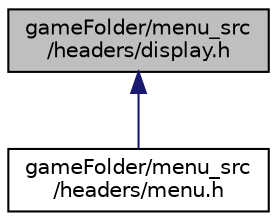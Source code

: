 digraph "gameFolder/menu_src/headers/display.h"
{
 // LATEX_PDF_SIZE
  edge [fontname="Helvetica",fontsize="10",labelfontname="Helvetica",labelfontsize="10"];
  node [fontname="Helvetica",fontsize="10",shape=record];
  Node1 [label="gameFolder/menu_src\l/headers/display.h",height=0.2,width=0.4,color="black", fillcolor="grey75", style="filled", fontcolor="black",tooltip="everything related to the display of the menu"];
  Node1 -> Node2 [dir="back",color="midnightblue",fontsize="10",style="solid",fontname="Helvetica"];
  Node2 [label="gameFolder/menu_src\l/headers/menu.h",height=0.2,width=0.4,color="black", fillcolor="white", style="filled",URL="$menu_8h.html",tooltip="file that does evering according to which menu you are"];
}
